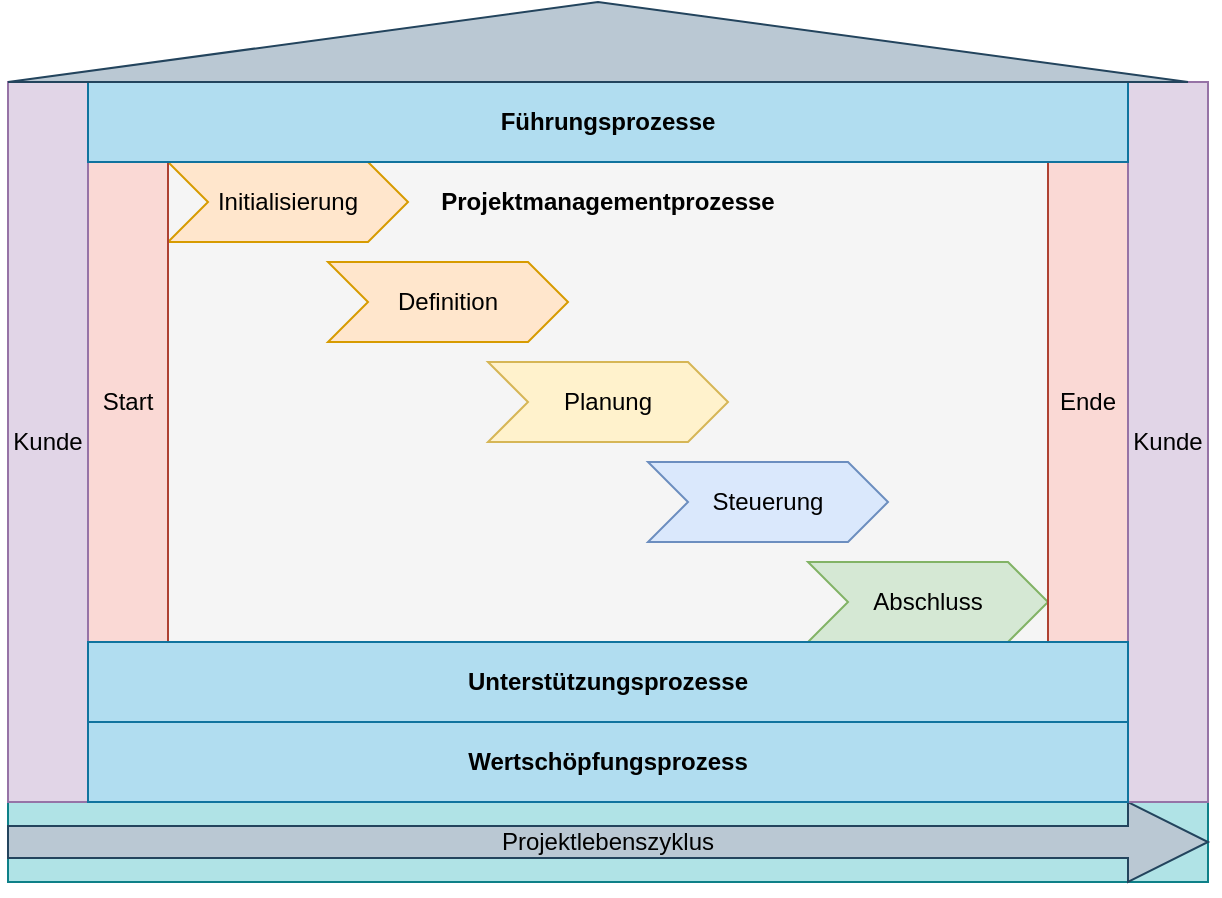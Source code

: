 <mxfile compressed="false" version="14.1.8" type="device">
  <diagram id="r_3KO6FTVMacoQKkOz0y" name="Seite-1">
    <mxGraphModel dx="769" dy="484" grid="1" gridSize="10" guides="1" tooltips="1" connect="1" arrows="1" fold="1" page="1" pageScale="1" pageWidth="827" pageHeight="1169" math="0" shadow="0">
      <root>
        <mxCell id="0" />
        <mxCell id="1" parent="0" />
        <mxCell id="v4nzcLB4CdX6LPzqqRq_-8" value="" style="rounded=0;whiteSpace=wrap;html=1;fillColor=#b0e3e6;strokeColor=#0e8088;" parent="1" vertex="1">
          <mxGeometry x="40" y="400" width="600" height="40" as="geometry" />
        </mxCell>
        <mxCell id="v4nzcLB4CdX6LPzqqRq_-11" value="" style="html=1;shadow=0;dashed=0;align=center;verticalAlign=middle;shape=mxgraph.arrows2.arrow;dy=0.6;dx=40;notch=0;fillColor=#bac8d3;strokeColor=#23445d;sketch=0;" parent="1" vertex="1">
          <mxGeometry x="40" y="400" width="600" height="40" as="geometry" />
        </mxCell>
        <mxCell id="v4nzcLB4CdX6LPzqqRq_-1" value="" style="rounded=0;whiteSpace=wrap;html=1;fillColor=#f5f5f5;strokeColor=#666666;fontColor=#333333;" parent="1" vertex="1">
          <mxGeometry x="120" y="80" width="440" height="240" as="geometry" />
        </mxCell>
        <mxCell id="bylbMAvAZd9EKdHkaUJy-1" value="Initialisierung" style="shape=step;perimeter=stepPerimeter;whiteSpace=wrap;html=1;fixedSize=1;fillColor=#ffe6cc;strokeColor=#d79b00;" parent="1" vertex="1">
          <mxGeometry x="120" y="80" width="120" height="40" as="geometry" />
        </mxCell>
        <mxCell id="bylbMAvAZd9EKdHkaUJy-2" value="Definition" style="shape=step;perimeter=stepPerimeter;whiteSpace=wrap;html=1;fixedSize=1;fillColor=#ffe6cc;strokeColor=#d79b00;" parent="1" vertex="1">
          <mxGeometry x="200" y="130" width="120" height="40" as="geometry" />
        </mxCell>
        <mxCell id="bylbMAvAZd9EKdHkaUJy-3" value="Planung" style="shape=step;perimeter=stepPerimeter;whiteSpace=wrap;html=1;fixedSize=1;fillColor=#fff2cc;strokeColor=#d6b656;" parent="1" vertex="1">
          <mxGeometry x="280" y="180" width="120" height="40" as="geometry" />
        </mxCell>
        <mxCell id="bylbMAvAZd9EKdHkaUJy-4" value="Steuerung" style="shape=step;perimeter=stepPerimeter;whiteSpace=wrap;html=1;fixedSize=1;fillColor=#dae8fc;strokeColor=#6c8ebf;" parent="1" vertex="1">
          <mxGeometry x="360" y="230" width="120" height="40" as="geometry" />
        </mxCell>
        <mxCell id="bylbMAvAZd9EKdHkaUJy-5" value="Abschluss" style="shape=step;perimeter=stepPerimeter;whiteSpace=wrap;html=1;fixedSize=1;fillColor=#d5e8d4;strokeColor=#82b366;" parent="1" vertex="1">
          <mxGeometry x="440" y="280" width="120" height="40" as="geometry" />
        </mxCell>
        <mxCell id="v4nzcLB4CdX6LPzqqRq_-2" value="Start" style="rounded=0;whiteSpace=wrap;html=1;fillColor=#fad9d5;strokeColor=#ae4132;" parent="1" vertex="1">
          <mxGeometry x="80" y="80" width="40" height="240" as="geometry" />
        </mxCell>
        <mxCell id="v4nzcLB4CdX6LPzqqRq_-3" value="Ende" style="rounded=0;whiteSpace=wrap;html=1;fillColor=#fad9d5;strokeColor=#ae4132;" parent="1" vertex="1">
          <mxGeometry x="560" y="80" width="40" height="240" as="geometry" />
        </mxCell>
        <mxCell id="v4nzcLB4CdX6LPzqqRq_-4" value="Kunde" style="rounded=0;whiteSpace=wrap;html=1;fillColor=#e1d5e7;strokeColor=#9673a6;" parent="1" vertex="1">
          <mxGeometry x="40" y="40" width="40" height="360" as="geometry" />
        </mxCell>
        <mxCell id="v4nzcLB4CdX6LPzqqRq_-5" value="Kunde" style="rounded=0;whiteSpace=wrap;html=1;fillColor=#e1d5e7;strokeColor=#9673a6;" parent="1" vertex="1">
          <mxGeometry x="600" y="40" width="40" height="360" as="geometry" />
        </mxCell>
        <mxCell id="v4nzcLB4CdX6LPzqqRq_-6" value="Unterstützungsprozesse" style="rounded=0;whiteSpace=wrap;html=1;fillColor=#b1ddf0;strokeColor=#10739e;fontStyle=1" parent="1" vertex="1">
          <mxGeometry x="80" y="320" width="520" height="40" as="geometry" />
        </mxCell>
        <mxCell id="v4nzcLB4CdX6LPzqqRq_-7" value="Wertschöpfungsprozess" style="rounded=0;whiteSpace=wrap;html=1;fillColor=#b1ddf0;strokeColor=#10739e;fontStyle=1" parent="1" vertex="1">
          <mxGeometry x="80" y="360" width="520" height="40" as="geometry" />
        </mxCell>
        <mxCell id="v4nzcLB4CdX6LPzqqRq_-9" value="Führungsprozesse" style="rounded=0;whiteSpace=wrap;html=1;fillColor=#b1ddf0;strokeColor=#10739e;fontStyle=1" parent="1" vertex="1">
          <mxGeometry x="80" y="40" width="520" height="40" as="geometry" />
        </mxCell>
        <mxCell id="v4nzcLB4CdX6LPzqqRq_-10" value="" style="verticalLabelPosition=bottom;verticalAlign=top;html=1;shape=mxgraph.basic.acute_triangle;dx=0.5;fillColor=#bac8d3;strokeColor=#23445d;" parent="1" vertex="1">
          <mxGeometry x="40" width="590" height="40" as="geometry" />
        </mxCell>
        <mxCell id="v4nzcLB4CdX6LPzqqRq_-12" value="Projektlebenszyklus" style="text;html=1;strokeColor=none;fillColor=none;align=center;verticalAlign=middle;whiteSpace=wrap;rounded=0;shadow=1;sketch=0;opacity=25;" parent="1" vertex="1">
          <mxGeometry x="40" y="400" width="600" height="40" as="geometry" />
        </mxCell>
        <mxCell id="v4nzcLB4CdX6LPzqqRq_-14" value="Projektmanagementprozesse" style="text;html=1;strokeColor=none;fillColor=none;align=center;verticalAlign=middle;whiteSpace=wrap;rounded=0;shadow=1;sketch=0;fontStyle=1" parent="1" vertex="1">
          <mxGeometry x="120" y="80" width="440" height="40" as="geometry" />
        </mxCell>
      </root>
    </mxGraphModel>
  </diagram>
</mxfile>
